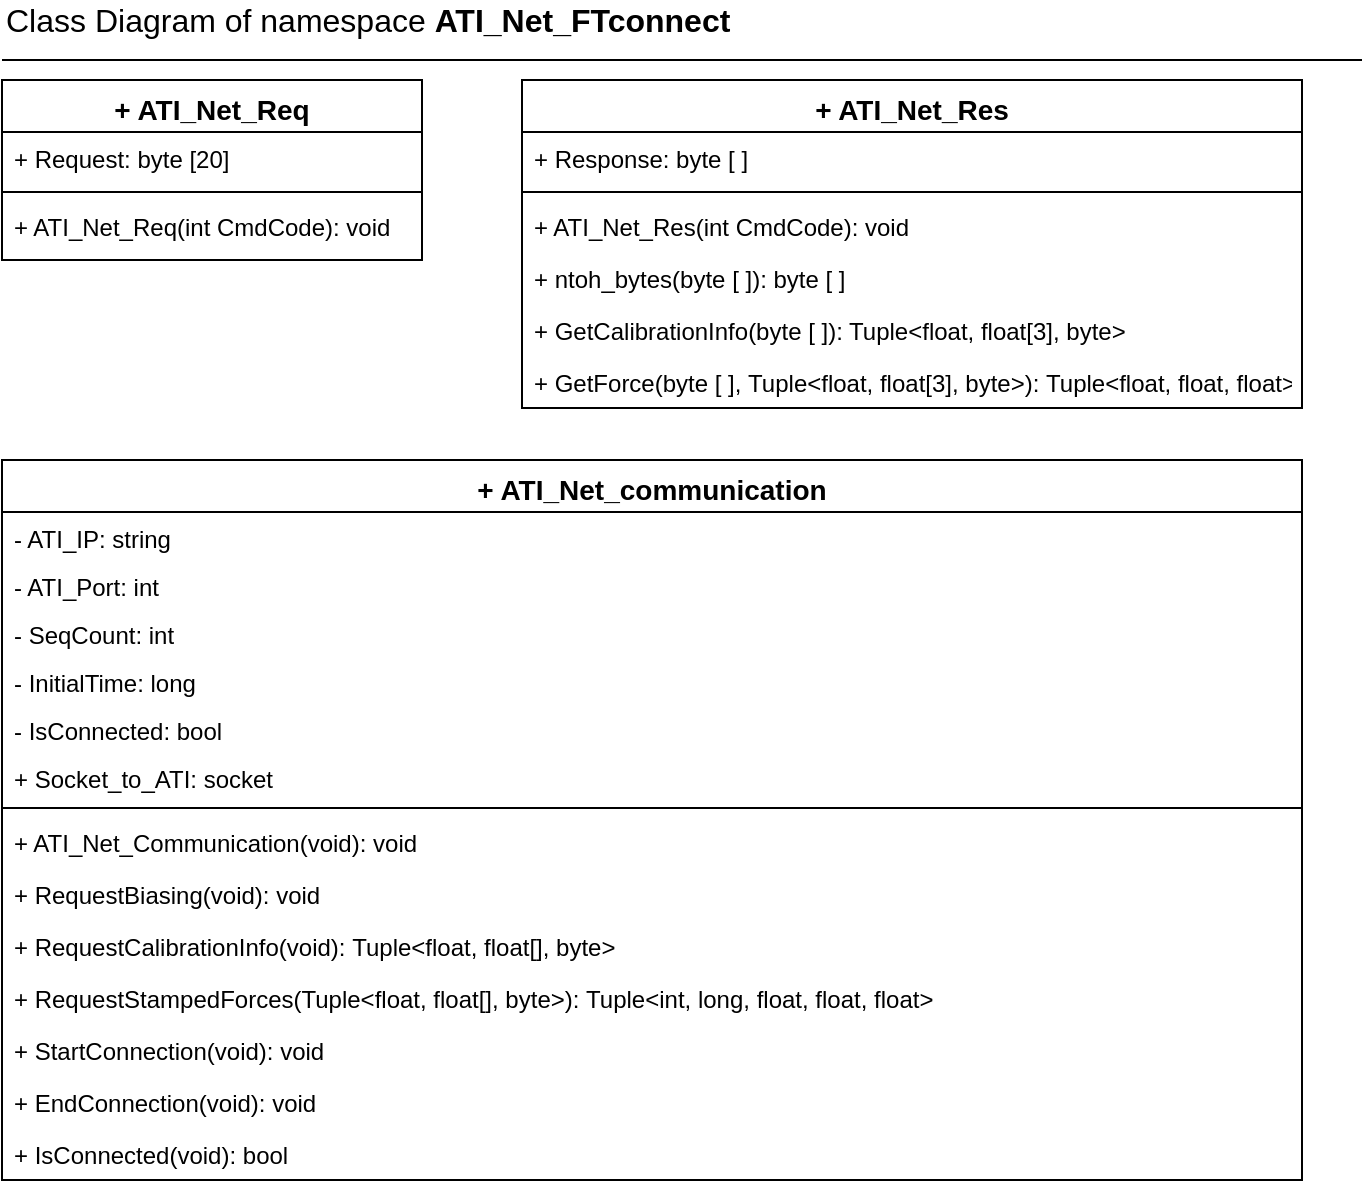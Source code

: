 <mxfile version="13.10.2" type="github">
  <diagram name="Page-1" id="2ca16b54-16f6-2749-3443-fa8db7711227">
    <mxGraphModel dx="920" dy="552" grid="1" gridSize="10" guides="1" tooltips="1" connect="1" arrows="1" fold="1" page="1" pageScale="1" pageWidth="1100" pageHeight="850" background="#ffffff" math="0" shadow="0">
      <root>
        <mxCell id="0" />
        <mxCell id="1" parent="0" />
        <mxCell id="1iOGaAFrSu2fwKG4vINM-10" value="" style="endArrow=none;html=1;" parent="1" edge="1">
          <mxGeometry width="50" height="50" relative="1" as="geometry">
            <mxPoint x="20" y="40" as="sourcePoint" />
            <mxPoint x="700" y="40" as="targetPoint" />
          </mxGeometry>
        </mxCell>
        <mxCell id="1iOGaAFrSu2fwKG4vINM-11" value="&lt;font style=&quot;font-size: 16px ; background-color: rgb(255 , 255 , 255)&quot;&gt;Class Diagram of namespace &lt;b&gt;ATI_Net_FTconnect&lt;/b&gt;&lt;/font&gt;" style="text;html=1;strokeColor=none;fillColor=none;align=left;verticalAlign=middle;whiteSpace=wrap;rounded=0;" parent="1" vertex="1">
          <mxGeometry x="20" y="10" width="370" height="20" as="geometry" />
        </mxCell>
        <mxCell id="1iOGaAFrSu2fwKG4vINM-37" value="+ ATI_Net_Req" style="swimlane;fontStyle=1;align=center;verticalAlign=top;childLayout=stackLayout;horizontal=1;startSize=26;horizontalStack=0;resizeParent=1;resizeParentMax=0;resizeLast=0;collapsible=1;marginBottom=0;fontSize=14;" parent="1" vertex="1">
          <mxGeometry x="20" y="50" width="210" height="90" as="geometry">
            <mxRectangle x="20" y="50" width="110" height="26" as="alternateBounds" />
          </mxGeometry>
        </mxCell>
        <mxCell id="1iOGaAFrSu2fwKG4vINM-46" value="+ Request: byte [20]" style="text;strokeColor=none;fillColor=none;align=left;verticalAlign=top;spacingLeft=4;spacingRight=4;overflow=hidden;rotatable=0;points=[[0,0.5],[1,0.5]];portConstraint=eastwest;" parent="1iOGaAFrSu2fwKG4vINM-37" vertex="1">
          <mxGeometry y="26" width="210" height="26" as="geometry" />
        </mxCell>
        <mxCell id="1iOGaAFrSu2fwKG4vINM-39" value="" style="line;strokeWidth=1;fillColor=none;align=left;verticalAlign=middle;spacingTop=-1;spacingLeft=3;spacingRight=3;rotatable=0;labelPosition=right;points=[];portConstraint=eastwest;" parent="1iOGaAFrSu2fwKG4vINM-37" vertex="1">
          <mxGeometry y="52" width="210" height="8" as="geometry" />
        </mxCell>
        <mxCell id="1iOGaAFrSu2fwKG4vINM-40" value="+ ATI_Net_Req(int CmdCode): void" style="text;strokeColor=none;fillColor=none;align=left;verticalAlign=top;spacingLeft=4;spacingRight=4;overflow=hidden;rotatable=0;points=[[0,0.5],[1,0.5]];portConstraint=eastwest;" parent="1iOGaAFrSu2fwKG4vINM-37" vertex="1">
          <mxGeometry y="60" width="210" height="30" as="geometry" />
        </mxCell>
        <mxCell id="GB0pShtBo0qZIbZE_fmt-7" style="edgeStyle=orthogonalEdgeStyle;rounded=0;orthogonalLoop=1;jettySize=auto;html=1;exitX=1;exitY=0.5;exitDx=0;exitDy=0;" edge="1" parent="1iOGaAFrSu2fwKG4vINM-37" source="1iOGaAFrSu2fwKG4vINM-46" target="1iOGaAFrSu2fwKG4vINM-46">
          <mxGeometry relative="1" as="geometry" />
        </mxCell>
        <mxCell id="GB0pShtBo0qZIbZE_fmt-8" value="+ ATI_Net_communication" style="swimlane;fontStyle=1;align=center;verticalAlign=top;childLayout=stackLayout;horizontal=1;startSize=26;horizontalStack=0;resizeParent=1;resizeParentMax=0;resizeLast=0;collapsible=1;marginBottom=0;fontSize=14;" vertex="1" parent="1">
          <mxGeometry x="20" y="240" width="650" height="360" as="geometry">
            <mxRectangle x="20" y="150" width="110" height="26" as="alternateBounds" />
          </mxGeometry>
        </mxCell>
        <mxCell id="GB0pShtBo0qZIbZE_fmt-9" value="- ATI_IP: string" style="text;strokeColor=none;fillColor=none;align=left;verticalAlign=top;spacingLeft=4;spacingRight=4;overflow=hidden;rotatable=0;points=[[0,0.5],[1,0.5]];portConstraint=eastwest;spacingBottom=0;spacingTop=0;labelBackgroundColor=none;horizontal=1;" vertex="1" parent="GB0pShtBo0qZIbZE_fmt-8">
          <mxGeometry y="26" width="650" height="24" as="geometry" />
        </mxCell>
        <mxCell id="GB0pShtBo0qZIbZE_fmt-20" value="- ATI_Port: int" style="text;strokeColor=none;fillColor=none;align=left;verticalAlign=top;spacingLeft=4;spacingRight=4;overflow=hidden;rotatable=0;points=[[0,0.5],[1,0.5]];portConstraint=eastwest;spacingBottom=0;spacingTop=0;labelBackgroundColor=none;horizontal=1;" vertex="1" parent="GB0pShtBo0qZIbZE_fmt-8">
          <mxGeometry y="50" width="650" height="24" as="geometry" />
        </mxCell>
        <mxCell id="GB0pShtBo0qZIbZE_fmt-23" value="- SeqCount: int" style="text;strokeColor=none;fillColor=none;align=left;verticalAlign=top;spacingLeft=4;spacingRight=4;overflow=hidden;rotatable=0;points=[[0,0.5],[1,0.5]];portConstraint=eastwest;spacingBottom=0;spacingTop=0;labelBackgroundColor=none;horizontal=1;" vertex="1" parent="GB0pShtBo0qZIbZE_fmt-8">
          <mxGeometry y="74" width="650" height="24" as="geometry" />
        </mxCell>
        <mxCell id="GB0pShtBo0qZIbZE_fmt-24" value="- InitialTime: long" style="text;strokeColor=none;fillColor=none;align=left;verticalAlign=top;spacingLeft=4;spacingRight=4;overflow=hidden;rotatable=0;points=[[0,0.5],[1,0.5]];portConstraint=eastwest;spacingBottom=0;spacingTop=0;labelBackgroundColor=none;horizontal=1;" vertex="1" parent="GB0pShtBo0qZIbZE_fmt-8">
          <mxGeometry y="98" width="650" height="24" as="geometry" />
        </mxCell>
        <mxCell id="GB0pShtBo0qZIbZE_fmt-22" value="- IsConnected: bool" style="text;strokeColor=none;fillColor=none;align=left;verticalAlign=top;spacingLeft=4;spacingRight=4;overflow=hidden;rotatable=0;points=[[0,0.5],[1,0.5]];portConstraint=eastwest;spacingBottom=0;spacingTop=0;labelBackgroundColor=none;horizontal=1;" vertex="1" parent="GB0pShtBo0qZIbZE_fmt-8">
          <mxGeometry y="122" width="650" height="24" as="geometry" />
        </mxCell>
        <mxCell id="GB0pShtBo0qZIbZE_fmt-25" value="+ Socket_to_ATI: socket" style="text;strokeColor=none;fillColor=none;align=left;verticalAlign=top;spacingLeft=4;spacingRight=4;overflow=hidden;rotatable=0;points=[[0,0.5],[1,0.5]];portConstraint=eastwest;spacingBottom=0;spacingTop=0;labelBackgroundColor=none;horizontal=1;" vertex="1" parent="GB0pShtBo0qZIbZE_fmt-8">
          <mxGeometry y="146" width="650" height="24" as="geometry" />
        </mxCell>
        <mxCell id="GB0pShtBo0qZIbZE_fmt-10" value="" style="line;strokeWidth=1;fillColor=none;align=left;verticalAlign=middle;spacingTop=-1;spacingLeft=3;spacingRight=3;rotatable=0;labelPosition=right;points=[];portConstraint=eastwest;" vertex="1" parent="GB0pShtBo0qZIbZE_fmt-8">
          <mxGeometry y="170" width="650" height="8" as="geometry" />
        </mxCell>
        <mxCell id="GB0pShtBo0qZIbZE_fmt-11" value="+ ATI_Net_Communication(void): void " style="text;strokeColor=none;fillColor=none;align=left;verticalAlign=top;spacingLeft=4;spacingRight=4;overflow=hidden;rotatable=0;points=[[0,0.5],[1,0.5]];portConstraint=eastwest;" vertex="1" parent="GB0pShtBo0qZIbZE_fmt-8">
          <mxGeometry y="178" width="650" height="26" as="geometry" />
        </mxCell>
        <mxCell id="GB0pShtBo0qZIbZE_fmt-12" value="+ RequestBiasing(void): void" style="text;strokeColor=none;fillColor=none;align=left;verticalAlign=top;spacingLeft=4;spacingRight=4;overflow=hidden;rotatable=0;points=[[0,0.5],[1,0.5]];portConstraint=eastwest;" vertex="1" parent="GB0pShtBo0qZIbZE_fmt-8">
          <mxGeometry y="204" width="650" height="26" as="geometry" />
        </mxCell>
        <mxCell id="GB0pShtBo0qZIbZE_fmt-13" value="+ RequestCalibrationInfo(void): Tuple&lt;float, float[], byte&gt;" style="text;strokeColor=none;fillColor=none;align=left;verticalAlign=top;spacingLeft=4;spacingRight=4;overflow=hidden;rotatable=0;points=[[0,0.5],[1,0.5]];portConstraint=eastwest;" vertex="1" parent="GB0pShtBo0qZIbZE_fmt-8">
          <mxGeometry y="230" width="650" height="26" as="geometry" />
        </mxCell>
        <mxCell id="GB0pShtBo0qZIbZE_fmt-27" value="+ RequestStampedForces(Tuple&lt;float, float[], byte&gt;): Tuple&lt;int, long, float, float, float&gt; " style="text;strokeColor=none;fillColor=none;align=left;verticalAlign=top;spacingLeft=4;spacingRight=4;overflow=hidden;rotatable=0;points=[[0,0.5],[1,0.5]];portConstraint=eastwest;" vertex="1" parent="GB0pShtBo0qZIbZE_fmt-8">
          <mxGeometry y="256" width="650" height="26" as="geometry" />
        </mxCell>
        <mxCell id="GB0pShtBo0qZIbZE_fmt-14" value="+ StartConnection(void): void" style="text;strokeColor=none;fillColor=none;align=left;verticalAlign=top;spacingLeft=4;spacingRight=4;overflow=hidden;rotatable=0;points=[[0,0.5],[1,0.5]];portConstraint=eastwest;" vertex="1" parent="GB0pShtBo0qZIbZE_fmt-8">
          <mxGeometry y="282" width="650" height="26" as="geometry" />
        </mxCell>
        <mxCell id="GB0pShtBo0qZIbZE_fmt-29" value="+ EndConnection(void): void" style="text;strokeColor=none;fillColor=none;align=left;verticalAlign=top;spacingLeft=4;spacingRight=4;overflow=hidden;rotatable=0;points=[[0,0.5],[1,0.5]];portConstraint=eastwest;" vertex="1" parent="GB0pShtBo0qZIbZE_fmt-8">
          <mxGeometry y="308" width="650" height="26" as="geometry" />
        </mxCell>
        <mxCell id="GB0pShtBo0qZIbZE_fmt-28" value="+ IsConnected(void): bool" style="text;strokeColor=none;fillColor=none;align=left;verticalAlign=top;spacingLeft=4;spacingRight=4;overflow=hidden;rotatable=0;points=[[0,0.5],[1,0.5]];portConstraint=eastwest;" vertex="1" parent="GB0pShtBo0qZIbZE_fmt-8">
          <mxGeometry y="334" width="650" height="26" as="geometry" />
        </mxCell>
        <mxCell id="1iOGaAFrSu2fwKG4vINM-42" value="+ ATI_Net_Res" style="swimlane;fontStyle=1;align=center;verticalAlign=top;childLayout=stackLayout;horizontal=1;startSize=26;horizontalStack=0;resizeParent=1;resizeParentMax=0;resizeLast=0;collapsible=1;marginBottom=0;fontSize=14;" parent="1" vertex="1">
          <mxGeometry x="280" y="50" width="390" height="164" as="geometry">
            <mxRectangle x="20" y="150" width="110" height="26" as="alternateBounds" />
          </mxGeometry>
        </mxCell>
        <mxCell id="1iOGaAFrSu2fwKG4vINM-43" value="+ Response: byte [ ]" style="text;strokeColor=none;fillColor=none;align=left;verticalAlign=top;spacingLeft=4;spacingRight=4;overflow=hidden;rotatable=0;points=[[0,0.5],[1,0.5]];portConstraint=eastwest;" parent="1iOGaAFrSu2fwKG4vINM-42" vertex="1">
          <mxGeometry y="26" width="390" height="26" as="geometry" />
        </mxCell>
        <mxCell id="1iOGaAFrSu2fwKG4vINM-44" value="" style="line;strokeWidth=1;fillColor=none;align=left;verticalAlign=middle;spacingTop=-1;spacingLeft=3;spacingRight=3;rotatable=0;labelPosition=right;points=[];portConstraint=eastwest;" parent="1iOGaAFrSu2fwKG4vINM-42" vertex="1">
          <mxGeometry y="52" width="390" height="8" as="geometry" />
        </mxCell>
        <mxCell id="1iOGaAFrSu2fwKG4vINM-45" value="+ ATI_Net_Res(int CmdCode): void" style="text;strokeColor=none;fillColor=none;align=left;verticalAlign=top;spacingLeft=4;spacingRight=4;overflow=hidden;rotatable=0;points=[[0,0.5],[1,0.5]];portConstraint=eastwest;" parent="1iOGaAFrSu2fwKG4vINM-42" vertex="1">
          <mxGeometry y="60" width="390" height="26" as="geometry" />
        </mxCell>
        <mxCell id="GB0pShtBo0qZIbZE_fmt-3" value="+ ntoh_bytes(byte [ ]): byte [ ] " style="text;strokeColor=none;fillColor=none;align=left;verticalAlign=top;spacingLeft=4;spacingRight=4;overflow=hidden;rotatable=0;points=[[0,0.5],[1,0.5]];portConstraint=eastwest;" vertex="1" parent="1iOGaAFrSu2fwKG4vINM-42">
          <mxGeometry y="86" width="390" height="26" as="geometry" />
        </mxCell>
        <mxCell id="GB0pShtBo0qZIbZE_fmt-5" value="+ GetCalibrationInfo(byte [ ]): Tuple&lt;float, float[3], byte&gt;" style="text;strokeColor=none;fillColor=none;align=left;verticalAlign=top;spacingLeft=4;spacingRight=4;overflow=hidden;rotatable=0;points=[[0,0.5],[1,0.5]];portConstraint=eastwest;" vertex="1" parent="1iOGaAFrSu2fwKG4vINM-42">
          <mxGeometry y="112" width="390" height="26" as="geometry" />
        </mxCell>
        <mxCell id="GB0pShtBo0qZIbZE_fmt-4" value="+ GetForce(byte [ ], Tuple&lt;float, float[3], byte&gt;): Tuple&lt;float, float, float&gt;" style="text;strokeColor=none;fillColor=none;align=left;verticalAlign=top;spacingLeft=4;spacingRight=4;overflow=hidden;rotatable=0;points=[[0,0.5],[1,0.5]];portConstraint=eastwest;" vertex="1" parent="1iOGaAFrSu2fwKG4vINM-42">
          <mxGeometry y="138" width="390" height="26" as="geometry" />
        </mxCell>
      </root>
    </mxGraphModel>
  </diagram>
</mxfile>
